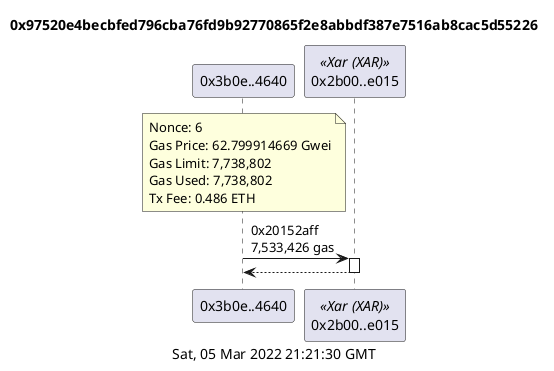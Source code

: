 @startuml
title 0x97520e4becbfed796cba76fd9b92770865f2e8abbdf387e7516ab8cac5d55226
caption  Sat, 05 Mar 2022 21:21:30 GMT
participant "0x3b0e..4640" as 3b0e4640 
participant "0x2b00..e015" as 2b00e015 <<Xar (XAR)>>

note over 3b0e4640
Nonce: 6
Gas Price: 62.799914669 Gwei
Gas Limit: 7,738,802
Gas Used: 7,738,802
Tx Fee: 0.486 ETH
end note

3b0e4640 -> 2b00e015: 0x20152aff\n7,533,426 gas
activate 2b00e015
return

@endumls
